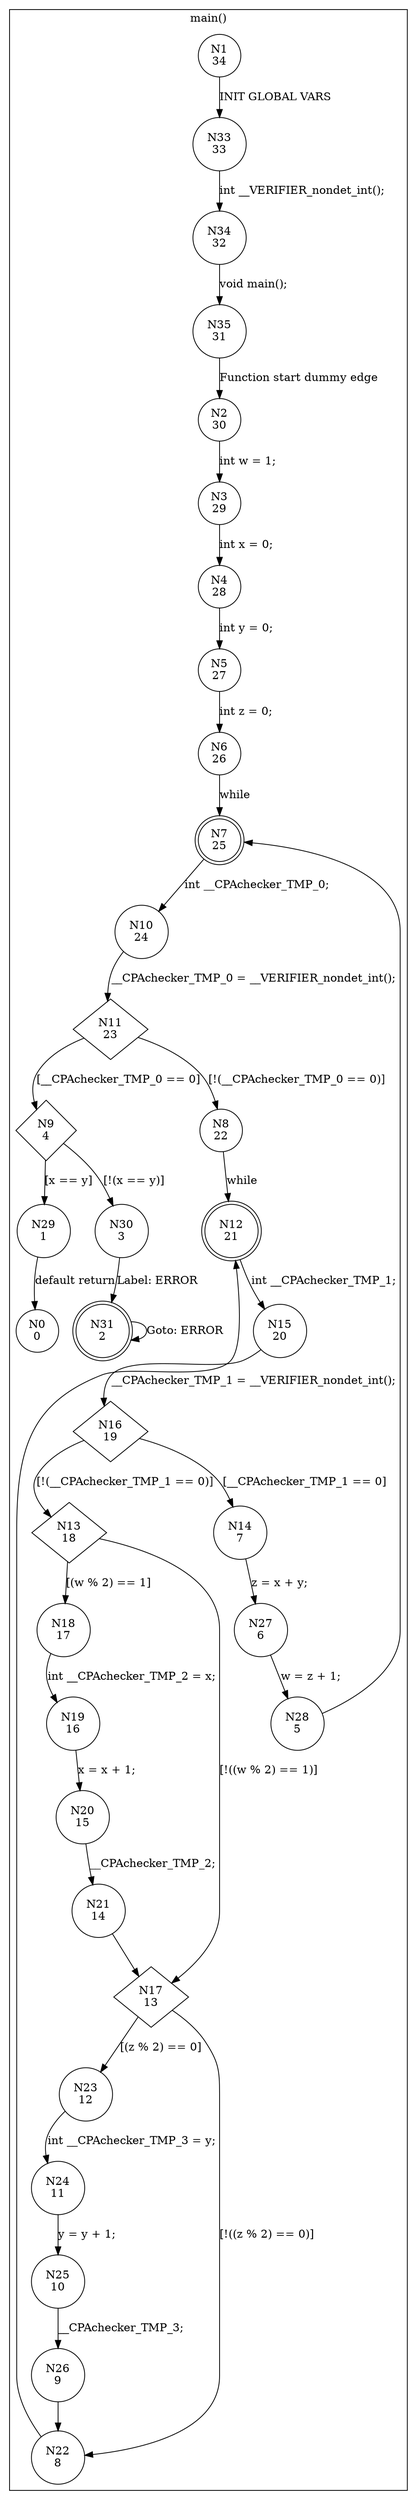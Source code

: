 digraph CFA {
1 [shape="circle" label="N1\n34"]
33 [shape="circle" label="N33\n33"]
34 [shape="circle" label="N34\n32"]
35 [shape="circle" label="N35\n31"]
2 [shape="circle" label="N2\n30"]
3 [shape="circle" label="N3\n29"]
4 [shape="circle" label="N4\n28"]
5 [shape="circle" label="N5\n27"]
6 [shape="circle" label="N6\n26"]
7 [shape="doublecircle" label="N7\n25"]
10 [shape="circle" label="N10\n24"]
11 [shape="diamond" label="N11\n23"]
8 [shape="circle" label="N8\n22"]
12 [shape="doublecircle" label="N12\n21"]
15 [shape="circle" label="N15\n20"]
16 [shape="diamond" label="N16\n19"]
13 [shape="diamond" label="N13\n18"]
17 [shape="diamond" label="N17\n13"]
22 [shape="circle" label="N22\n8"]
23 [shape="circle" label="N23\n12"]
24 [shape="circle" label="N24\n11"]
25 [shape="circle" label="N25\n10"]
26 [shape="circle" label="N26\n9"]
18 [shape="circle" label="N18\n17"]
19 [shape="circle" label="N19\n16"]
20 [shape="circle" label="N20\n15"]
21 [shape="circle" label="N21\n14"]
14 [shape="circle" label="N14\n7"]
27 [shape="circle" label="N27\n6"]
28 [shape="circle" label="N28\n5"]
9 [shape="diamond" label="N9\n4"]
30 [shape="circle" label="N30\n3"]
31 [shape="doublecircle" label="N31\n2"]
29 [shape="circle" label="N29\n1"]
0 [shape="circle" label="N0\n0"]
node [shape="circle"]
subgraph cluster_main {
label="main()"
1 -> 33 [label="INIT GLOBAL VARS"]
33 -> 34 [label="int __VERIFIER_nondet_int();"]
34 -> 35 [label="void main();"]
35 -> 2 [label="Function start dummy edge"]
2 -> 3 [label="int w = 1;"]
3 -> 4 [label="int x = 0;"]
4 -> 5 [label="int y = 0;"]
5 -> 6 [label="int z = 0;"]
6 -> 7 [label="while"]
7 -> 10 [label="int __CPAchecker_TMP_0;"]
10 -> 11 [label="__CPAchecker_TMP_0 = __VERIFIER_nondet_int();"]
11 -> 9 [label="[__CPAchecker_TMP_0 == 0]"]
11 -> 8 [label="[!(__CPAchecker_TMP_0 == 0)]"]
8 -> 12 [label="while"]
12 -> 15 [label="int __CPAchecker_TMP_1;"]
15 -> 16 [label="__CPAchecker_TMP_1 = __VERIFIER_nondet_int();"]
16 -> 14 [label="[__CPAchecker_TMP_1 == 0]"]
16 -> 13 [label="[!(__CPAchecker_TMP_1 == 0)]"]
13 -> 18 [label="[(w % 2) == 1]"]
13 -> 17 [label="[!((w % 2) == 1)]"]
17 -> 23 [label="[(z % 2) == 0]"]
17 -> 22 [label="[!((z % 2) == 0)]"]
22 -> 12 [label=""]
23 -> 24 [label="int __CPAchecker_TMP_3 = y;"]
24 -> 25 [label="y = y + 1;"]
25 -> 26 [label="__CPAchecker_TMP_3;"]
26 -> 22 [label=""]
18 -> 19 [label="int __CPAchecker_TMP_2 = x;"]
19 -> 20 [label="x = x + 1;"]
20 -> 21 [label="__CPAchecker_TMP_2;"]
21 -> 17 [label=""]
14 -> 27 [label="z = x + y;"]
27 -> 28 [label="w = z + 1;"]
28 -> 7 [label=""]
9 -> 29 [label="[x == y]"]
9 -> 30 [label="[!(x == y)]"]
30 -> 31 [label="Label: ERROR"]
31 -> 31 [label="Goto: ERROR"]
29 -> 0 [label="default return"]}
}